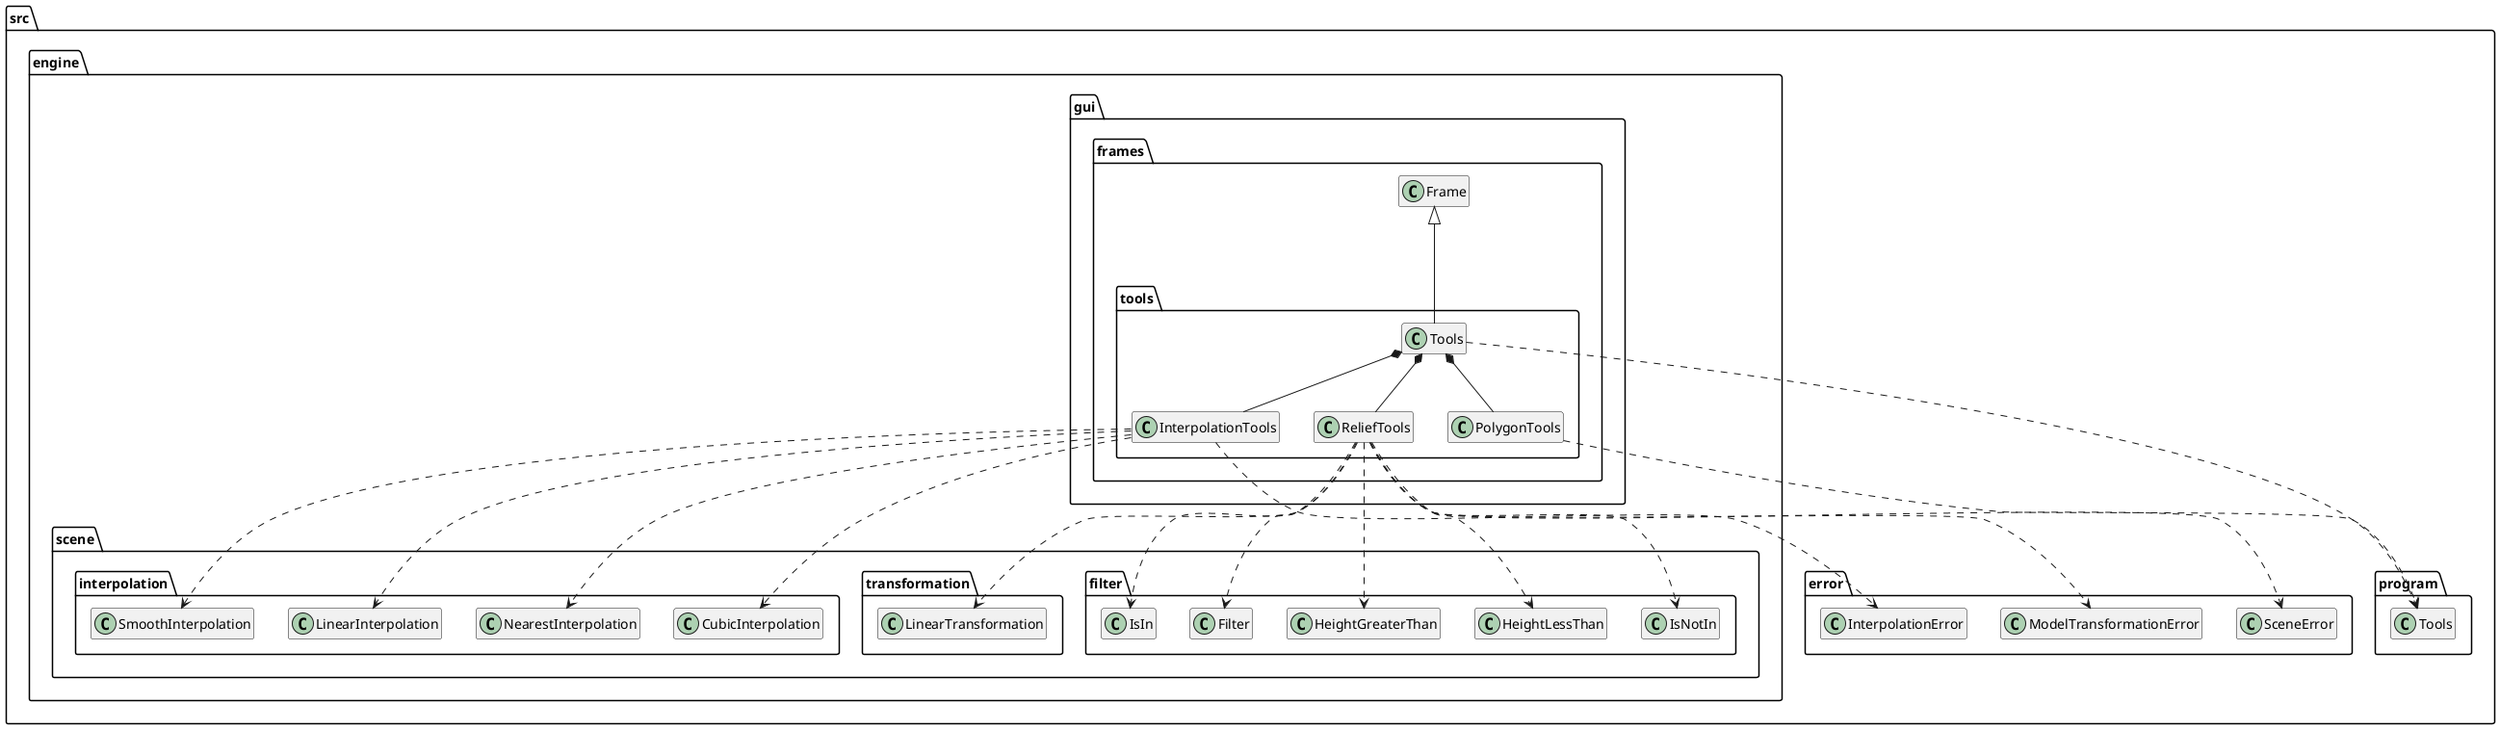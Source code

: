 @startuml

' Template file to use to create the diagrams od the packages.
' Every file must have a sub part called INTERNAL with the internal connections of the package and
' a sub part called EXTERNAL with the external parts.

!startsub INTERNAL

package src.engine.gui.frames.tools {
    class src.engine.gui.frames.tools.Tools
    class src.engine.gui.frames.tools.ReliefTools
    class src.engine.gui.frames.tools.PolygonTools
    class src.engine.gui.frames.tools.InterpolationTools
}

src.engine.gui.frames.tools.Tools *-- src.engine.gui.frames.tools.ReliefTools
src.engine.gui.frames.tools.Tools *-- src.engine.gui.frames.tools.PolygonTools
src.engine.gui.frames.tools.Tools *-- src.engine.gui.frames.tools.InterpolationTools
!endsub



!startsub EXTERNAL
    src.engine.gui.frames.tools.Tools -u--|> src.engine.gui.frames.Frame
    src.engine.gui.frames.tools.ReliefTools ..> src.error.SceneError
    src.engine.gui.frames.tools.ReliefTools ..> src.error.ModelTransformationError
    src.engine.gui.frames.tools.InterpolationTools ..> src.error.InterpolationError
    src.engine.gui.frames.tools.PolygonTools ..> src.program.Tools
    src.engine.gui.frames.tools.Tools ..> src.program.Tools

    src.engine.gui.frames.tools.ReliefTools ..> src.engine.scene.filter.Filter
    src.engine.gui.frames.tools.ReliefTools ..> src.engine.scene.filter.IsIn
    src.engine.gui.frames.tools.ReliefTools ..> src.engine.scene.filter.IsNotIn
    src.engine.gui.frames.tools.ReliefTools ..> src.engine.scene.filter.HeightLessThan
    src.engine.gui.frames.tools.ReliefTools ..> src.engine.scene.filter.HeightGreaterThan
    src.engine.gui.frames.tools.ReliefTools ..> src.engine.scene.transformation.LinearTransformation

    src.engine.gui.frames.tools.InterpolationTools ..> src.engine.scene.interpolation.CubicInterpolation
    src.engine.gui.frames.tools.InterpolationTools ..> src.engine.scene.interpolation.NearestInterpolation
    src.engine.gui.frames.tools.InterpolationTools ..> src.engine.scene.interpolation.LinearInterpolation
    src.engine.gui.frames.tools.InterpolationTools ..> src.engine.scene.interpolation.SmoothInterpolation
!endsub

hide members

@enduml